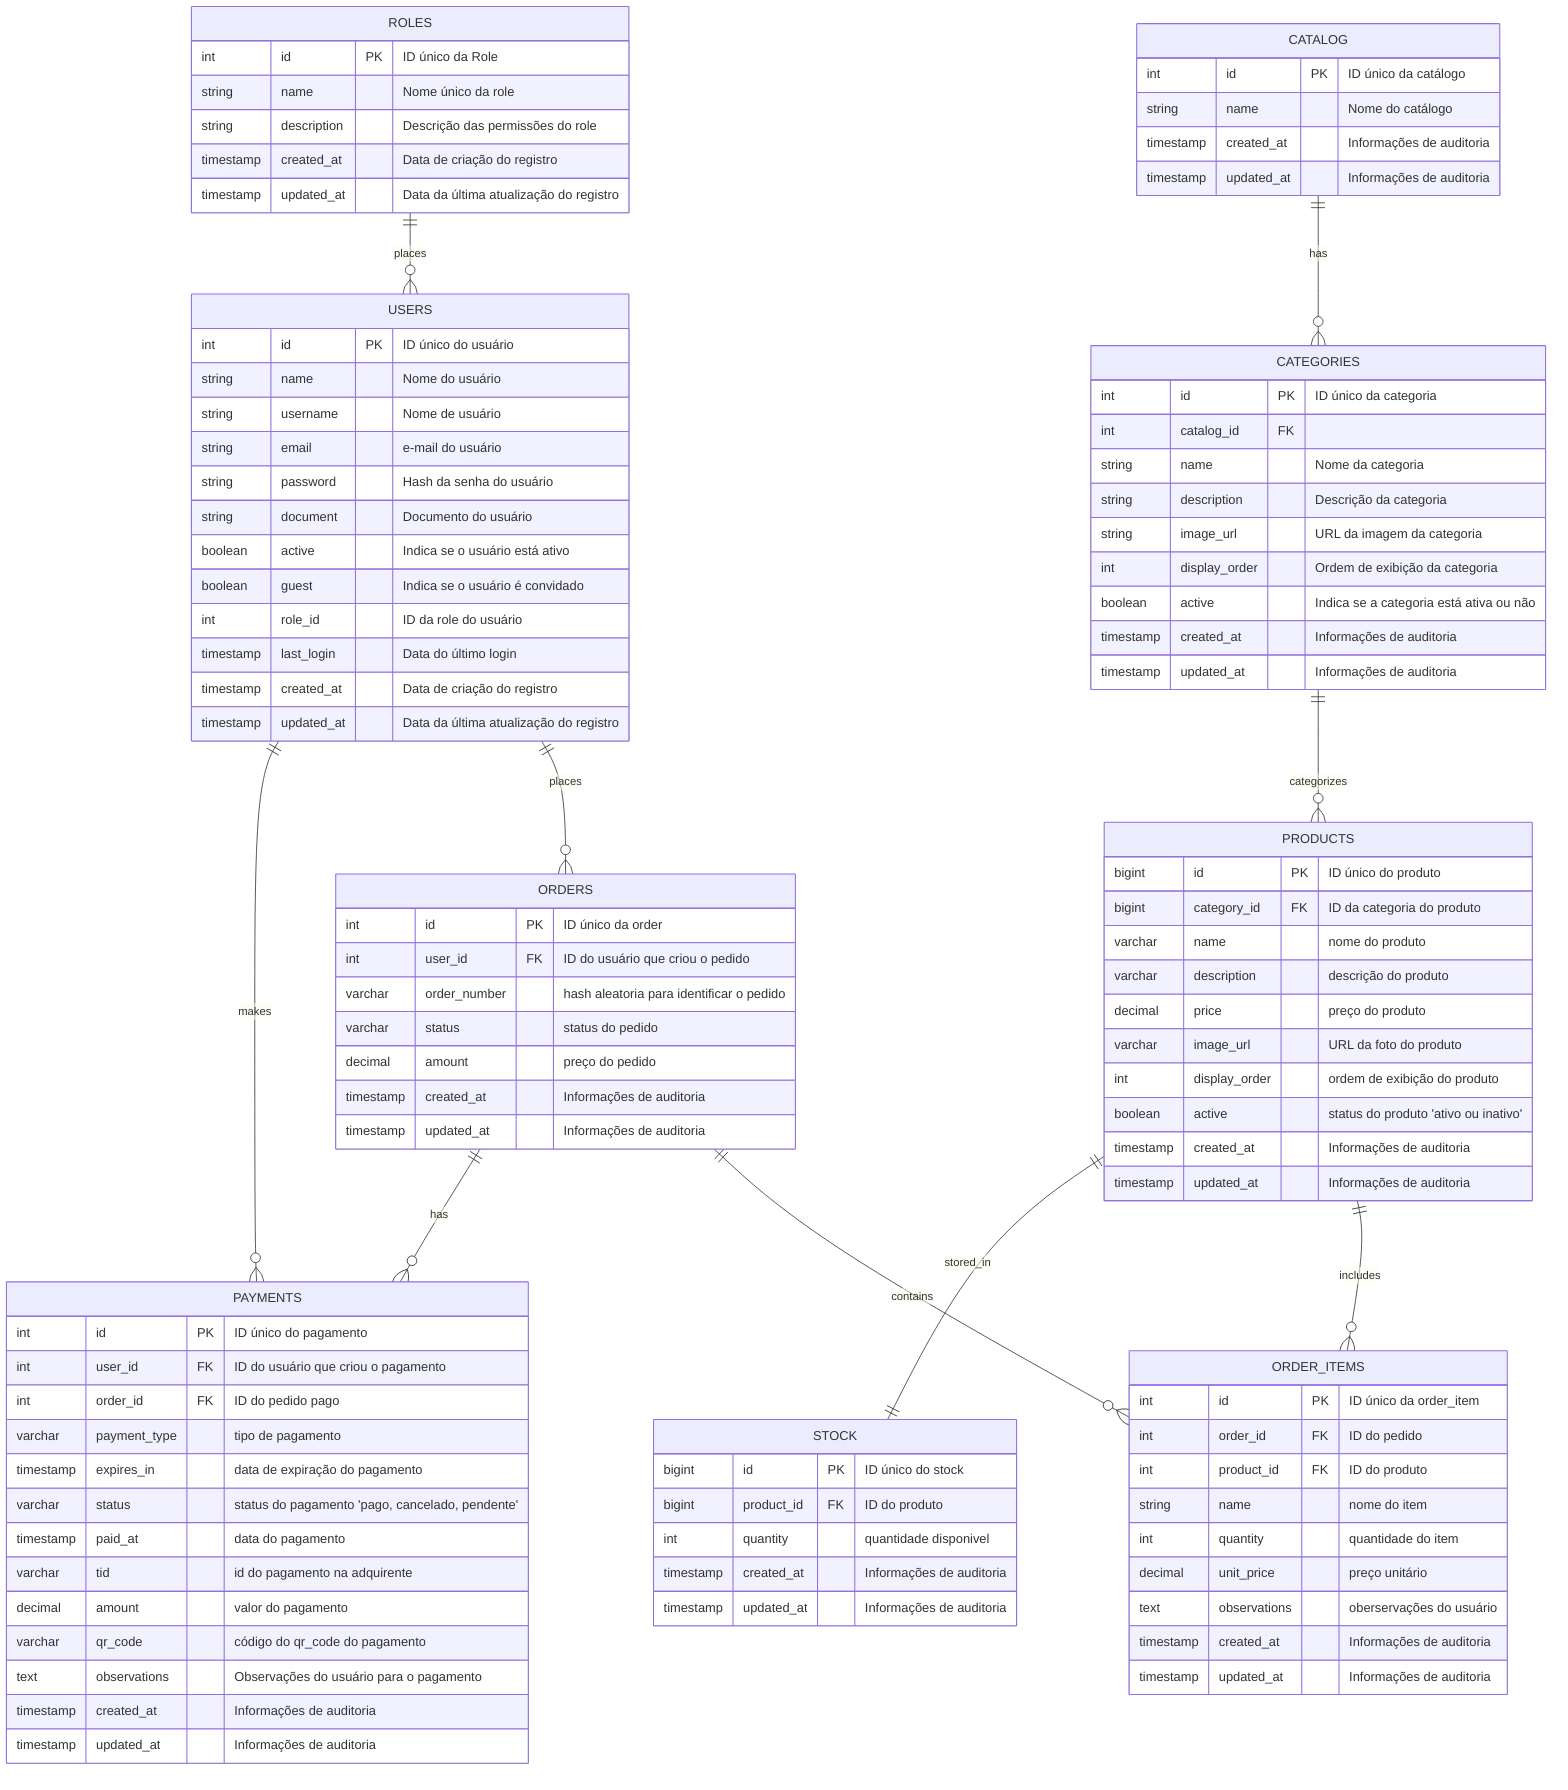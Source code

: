 erDiagram
    USERS ||--o{ ORDERS : places
    USERS ||--o{ PAYMENTS : makes
    ROLES ||--o{ USERS : places
    ORDERS ||--o{ ORDER_ITEMS : contains
    PRODUCTS ||--o{ ORDER_ITEMS : includes
    PRODUCTS ||--|| STOCK : stored_in
    CATALOG ||--o{ CATEGORIES : has
    CATEGORIES ||--o{ PRODUCTS : categorizes
    ORDERS ||--o{ PAYMENTS : has
    USERS {
        int id PK "ID único do usuário"
        string name "Nome do usuário"
        string username "Nome de usuário"
        string email "e-mail do usuário"
        string password "Hash da senha do usuário"
        string document "Documento do usuário"
        boolean active "Indica se o usuário está ativo"
        boolean guest "Indica se o usuário é convidado"
        int role_id "ID da role do usuário"
        timestamp last_login "Data do último login"
        timestamp created_at "Data de criação do registro"
        timestamp updated_at "Data da última atualização do registro"
    }

    ROLES {
        int id PK "ID único da Role"
        string name "Nome único da role"
        string description "Descrição das permissões do role"
        timestamp created_at "Data de criação do registro"
        timestamp updated_at "Data da última atualização do registro"
    }

    ORDERS {
        int id PK "ID único da order"
        int user_id FK "ID do usuário que criou o pedido"
        varchar order_number "hash aleatoria para identificar o pedido"
        varchar status "status do pedido"
        decimal amount "preço do pedido"
        timestamp created_at "Informações de auditoria"
        timestamp updated_at "Informações de auditoria"
    }

    ORDER_ITEMS {
        int id PK "ID único da order_item"
        int order_id FK "ID do pedido"
        int product_id FK "ID do produto"
        string name "nome do item"
        int quantity "quantidade do item"
        decimal unit_price "preço unitário"
        text observations "oberservações do usuário"
        timestamp created_at "Informações de auditoria"
        timestamp updated_at "Informações de auditoria"
    }

    CATALOG{
        int id PK "ID único da catálogo"
        string name "Nome do catálogo"
        timestamp created_at "Informações de auditoria"
        timestamp updated_at "Informações de auditoria"
    }

    CATEGORIES{
        int id PK "ID único da categoria"
        int catalog_id FK
        string name "Nome da categoria"
        string description "Descrição da categoria"
        string image_url "URL da imagem da categoria"
        int display_order "Ordem de exibição da categoria"
        boolean active "Indica se a categoria está ativa ou não"
        timestamp created_at "Informações de auditoria"
        timestamp updated_at "Informações de auditoria"
    }

    PRODUCTS {
        bigint id PK "ID único do produto"
        bigint category_id FK "ID da categoria do produto"
        varchar name "nome do produto"
        varchar description "descrição do produto"
        decimal price "preço do produto"
        varchar image_url "URL da foto do produto"
        int display_order "ordem de exibição do produto"
        boolean active "status do produto 'ativo ou inativo'"
        timestamp created_at "Informações de auditoria"
        timestamp updated_at "Informações de auditoria"
    }

    STOCK {
        bigint id PK "ID único do stock"
        bigint product_id FK "ID do produto"
        int quantity "quantidade disponivel"
        timestamp created_at "Informações de auditoria"
        timestamp updated_at "Informações de auditoria"
    }

    PAYMENTS {
        int id PK "ID único do pagamento"
        int user_id FK "ID do usuário que criou o pagamento"
        int order_id FK "ID do pedido pago"
        varchar payment_type "tipo de pagamento"
        timestamp expires_in "data de expiração do pagamento"
        varchar status "status do pagamento 'pago, cancelado, pendente'"
        timestamp paid_at "data do pagamento"
        varchar tid "id do pagamento na adquirente"
        decimal amount "valor do pagamento"
        varchar qr_code "código do qr_code do pagamento"
        text observations "Observações do usuário para o pagamento"
        timestamp created_at "Informações de auditoria"
        timestamp updated_at "Informações de auditoria"
    }